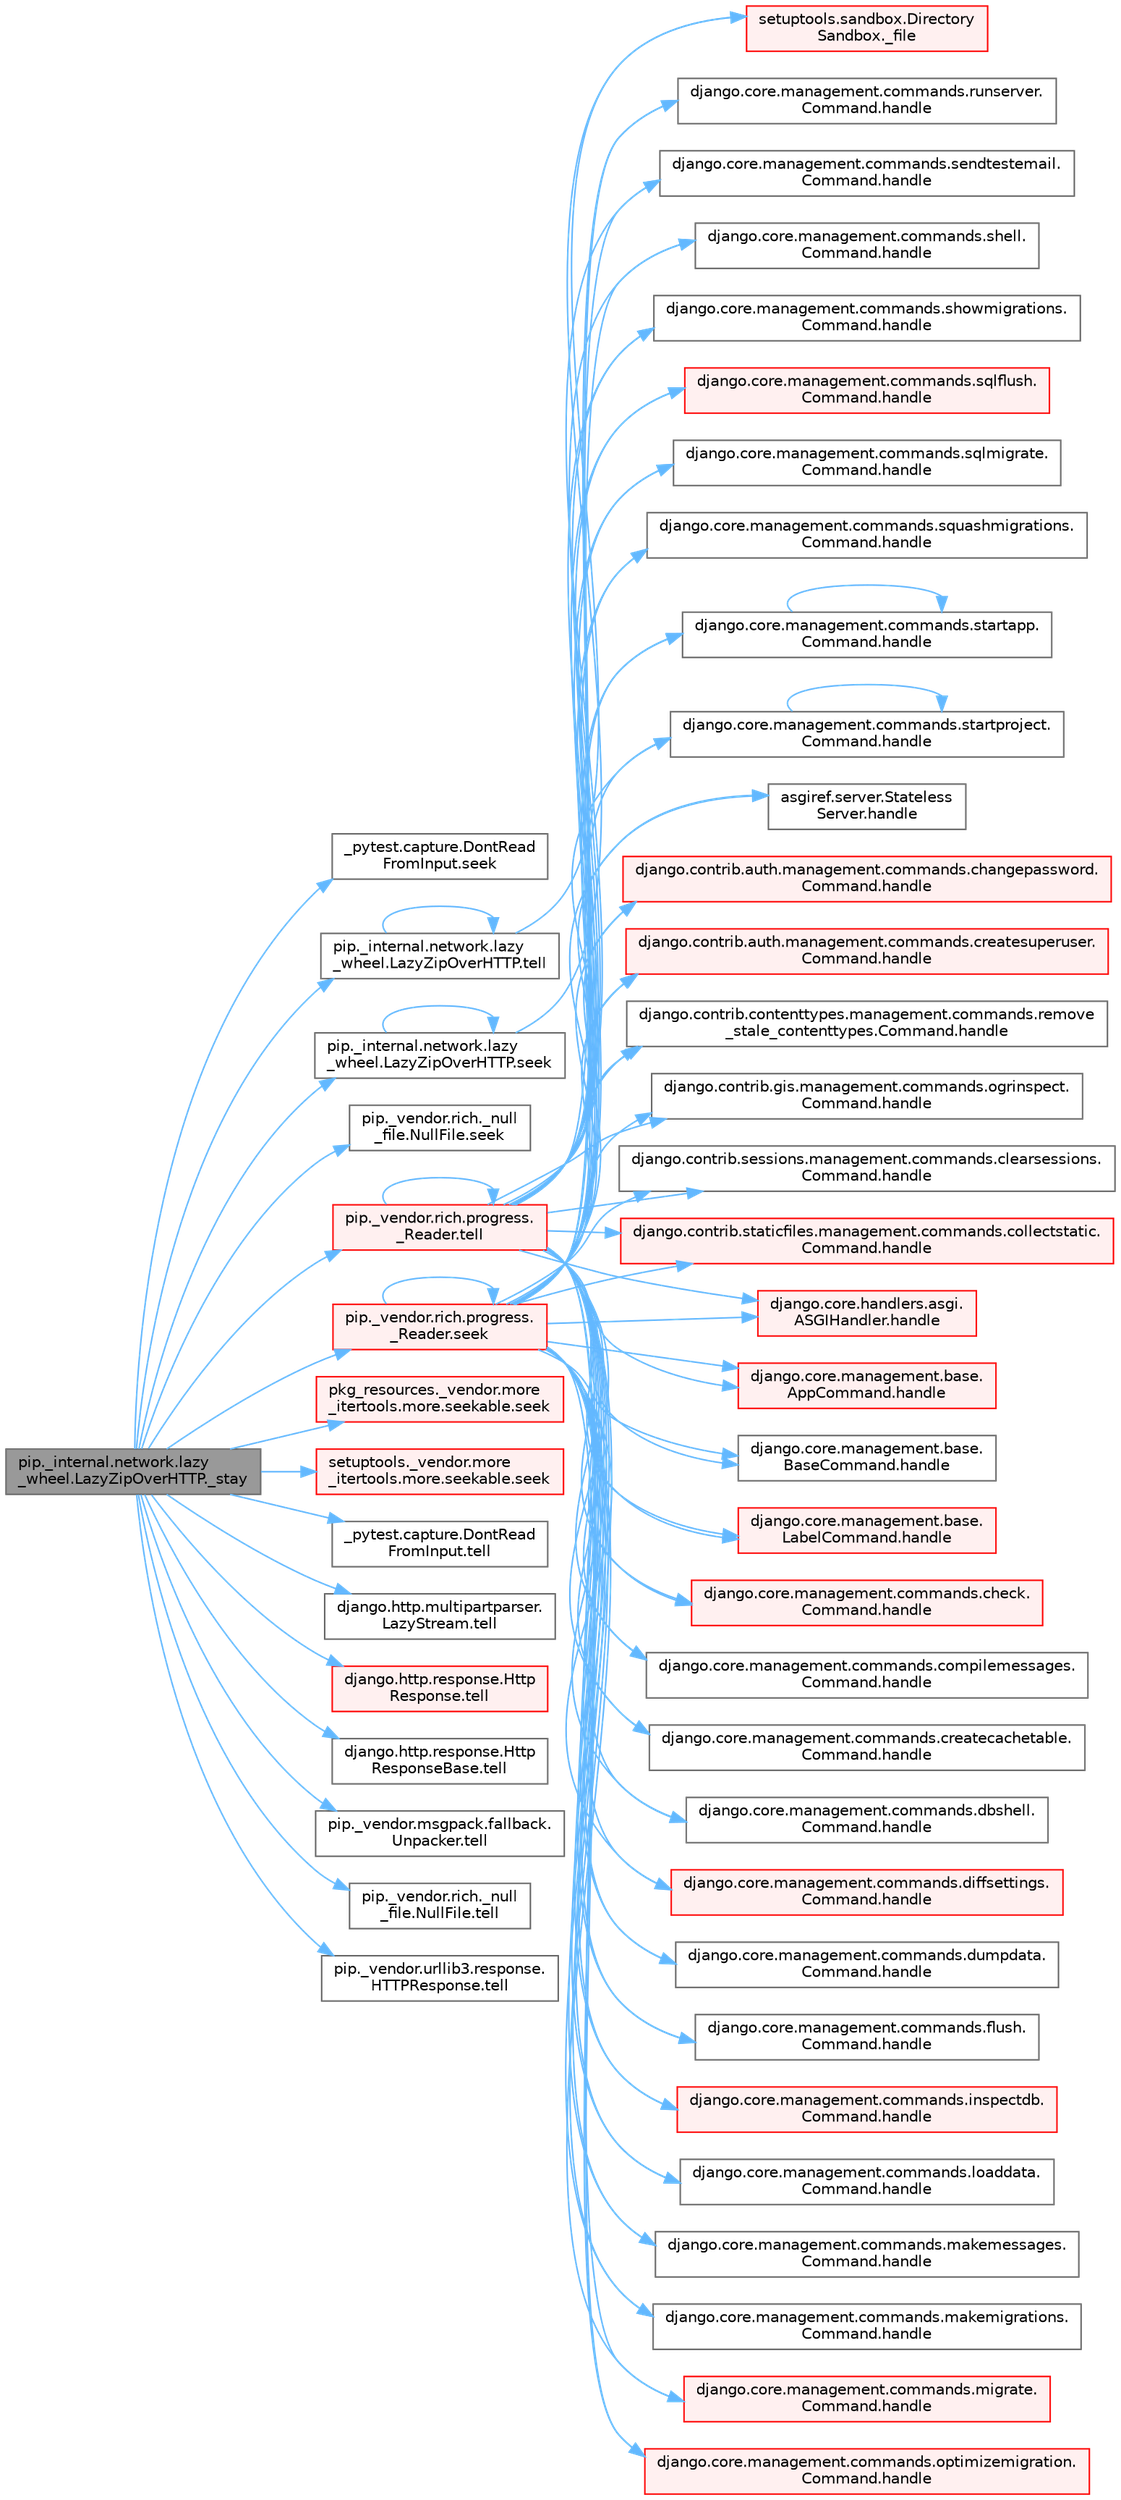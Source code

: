digraph "pip._internal.network.lazy_wheel.LazyZipOverHTTP._stay"
{
 // LATEX_PDF_SIZE
  bgcolor="transparent";
  edge [fontname=Helvetica,fontsize=10,labelfontname=Helvetica,labelfontsize=10];
  node [fontname=Helvetica,fontsize=10,shape=box,height=0.2,width=0.4];
  rankdir="LR";
  Node1 [id="Node000001",label="pip._internal.network.lazy\l_wheel.LazyZipOverHTTP._stay",height=0.2,width=0.4,color="gray40", fillcolor="grey60", style="filled", fontcolor="black",tooltip=" "];
  Node1 -> Node2 [id="edge1_Node000001_Node000002",color="steelblue1",style="solid",tooltip=" "];
  Node2 [id="Node000002",label="_pytest.capture.DontRead\lFromInput.seek",height=0.2,width=0.4,color="grey40", fillcolor="white", style="filled",URL="$class__pytest_1_1capture_1_1_dont_read_from_input.html#ad64c2c2ee226dfd47d613334303ea339",tooltip=" "];
  Node1 -> Node3 [id="edge2_Node000001_Node000003",color="steelblue1",style="solid",tooltip=" "];
  Node3 [id="Node000003",label="pip._internal.network.lazy\l_wheel.LazyZipOverHTTP.seek",height=0.2,width=0.4,color="grey40", fillcolor="white", style="filled",URL="$classpip_1_1__internal_1_1network_1_1lazy__wheel_1_1_lazy_zip_over_h_t_t_p.html#ada98bb65dd121f36ea9da51a44a9e22f",tooltip=" "];
  Node3 -> Node4 [id="edge3_Node000003_Node000004",color="steelblue1",style="solid",tooltip=" "];
  Node4 [id="Node000004",label="setuptools.sandbox.Directory\lSandbox._file",height=0.2,width=0.4,color="red", fillcolor="#FFF0F0", style="filled",URL="$classsetuptools_1_1sandbox_1_1_directory_sandbox.html#acf799106ef73553cbfdf57cc16babd98",tooltip=" "];
  Node3 -> Node3 [id="edge4_Node000003_Node000003",color="steelblue1",style="solid",tooltip=" "];
  Node1 -> Node7 [id="edge5_Node000001_Node000007",color="steelblue1",style="solid",tooltip=" "];
  Node7 [id="Node000007",label="pip._vendor.rich._null\l_file.NullFile.seek",height=0.2,width=0.4,color="grey40", fillcolor="white", style="filled",URL="$classpip_1_1__vendor_1_1rich_1_1__null__file_1_1_null_file.html#aba95a7be77f8ed1d9abc7643996bf6b0",tooltip=" "];
  Node1 -> Node8 [id="edge6_Node000001_Node000008",color="steelblue1",style="solid",tooltip=" "];
  Node8 [id="Node000008",label="pip._vendor.rich.progress.\l_Reader.seek",height=0.2,width=0.4,color="red", fillcolor="#FFF0F0", style="filled",URL="$classpip_1_1__vendor_1_1rich_1_1progress_1_1___reader.html#a8577bcef22b050ec6d7b7cb2ce1b9053",tooltip=" "];
  Node8 -> Node9 [id="edge7_Node000008_Node000009",color="steelblue1",style="solid",tooltip=" "];
  Node9 [id="Node000009",label="asgiref.server.Stateless\lServer.handle",height=0.2,width=0.4,color="grey40", fillcolor="white", style="filled",URL="$classasgiref_1_1server_1_1_stateless_server.html#a35cf023938b43f40945fa4c4072ffbc1",tooltip=" "];
  Node8 -> Node10 [id="edge8_Node000008_Node000010",color="steelblue1",style="solid",tooltip=" "];
  Node10 [id="Node000010",label="django.contrib.auth.management.commands.changepassword.\lCommand.handle",height=0.2,width=0.4,color="red", fillcolor="#FFF0F0", style="filled",URL="$classdjango_1_1contrib_1_1auth_1_1management_1_1commands_1_1changepassword_1_1_command.html#a8967db67e9ba34055e8053ad062d9006",tooltip=" "];
  Node8 -> Node12 [id="edge9_Node000008_Node000012",color="steelblue1",style="solid",tooltip=" "];
  Node12 [id="Node000012",label="django.contrib.auth.management.commands.createsuperuser.\lCommand.handle",height=0.2,width=0.4,color="red", fillcolor="#FFF0F0", style="filled",URL="$classdjango_1_1contrib_1_1auth_1_1management_1_1commands_1_1createsuperuser_1_1_command.html#acc63f22a8181da25db0750a091470287",tooltip=" "];
  Node8 -> Node16 [id="edge10_Node000008_Node000016",color="steelblue1",style="solid",tooltip=" "];
  Node16 [id="Node000016",label="django.contrib.contenttypes.management.commands.remove\l_stale_contenttypes.Command.handle",height=0.2,width=0.4,color="grey40", fillcolor="white", style="filled",URL="$classdjango_1_1contrib_1_1contenttypes_1_1management_1_1commands_1_1remove__stale__contenttypes_1_1_command.html#a4877da71ed28ae791e138ba2fbf1dffe",tooltip=" "];
  Node8 -> Node17 [id="edge11_Node000008_Node000017",color="steelblue1",style="solid",tooltip=" "];
  Node17 [id="Node000017",label="django.contrib.gis.management.commands.ogrinspect.\lCommand.handle",height=0.2,width=0.4,color="grey40", fillcolor="white", style="filled",URL="$classdjango_1_1contrib_1_1gis_1_1management_1_1commands_1_1ogrinspect_1_1_command.html#ae6396324a38c7fcad96d9521034036b7",tooltip=" "];
  Node8 -> Node18 [id="edge12_Node000008_Node000018",color="steelblue1",style="solid",tooltip=" "];
  Node18 [id="Node000018",label="django.contrib.sessions.management.commands.clearsessions.\lCommand.handle",height=0.2,width=0.4,color="grey40", fillcolor="white", style="filled",URL="$classdjango_1_1contrib_1_1sessions_1_1management_1_1commands_1_1clearsessions_1_1_command.html#a729564a5d4b467fcc23bc0f9a4fa07c8",tooltip=" "];
  Node8 -> Node19 [id="edge13_Node000008_Node000019",color="steelblue1",style="solid",tooltip=" "];
  Node19 [id="Node000019",label="django.contrib.staticfiles.management.commands.collectstatic.\lCommand.handle",height=0.2,width=0.4,color="red", fillcolor="#FFF0F0", style="filled",URL="$classdjango_1_1contrib_1_1staticfiles_1_1management_1_1commands_1_1collectstatic_1_1_command.html#a77042fe151f5e5c26990bdd187c9f21e",tooltip=" "];
  Node8 -> Node713 [id="edge14_Node000008_Node000713",color="steelblue1",style="solid",tooltip=" "];
  Node713 [id="Node000713",label="django.core.handlers.asgi.\lASGIHandler.handle",height=0.2,width=0.4,color="red", fillcolor="#FFF0F0", style="filled",URL="$classdjango_1_1core_1_1handlers_1_1asgi_1_1_a_s_g_i_handler.html#ab8bd4217b27960d333b61f7311b7f8ee",tooltip=" "];
  Node8 -> Node723 [id="edge15_Node000008_Node000723",color="steelblue1",style="solid",tooltip=" "];
  Node723 [id="Node000723",label="django.core.management.base.\lAppCommand.handle",height=0.2,width=0.4,color="red", fillcolor="#FFF0F0", style="filled",URL="$classdjango_1_1core_1_1management_1_1base_1_1_app_command.html#ae9ba2e4e61b6a84c5937979789996637",tooltip=" "];
  Node8 -> Node726 [id="edge16_Node000008_Node000726",color="steelblue1",style="solid",tooltip=" "];
  Node726 [id="Node000726",label="django.core.management.base.\lBaseCommand.handle",height=0.2,width=0.4,color="grey40", fillcolor="white", style="filled",URL="$classdjango_1_1core_1_1management_1_1base_1_1_base_command.html#a52656ddf33d25f682f484c5d505a811d",tooltip=" "];
  Node8 -> Node727 [id="edge17_Node000008_Node000727",color="steelblue1",style="solid",tooltip=" "];
  Node727 [id="Node000727",label="django.core.management.base.\lLabelCommand.handle",height=0.2,width=0.4,color="red", fillcolor="#FFF0F0", style="filled",URL="$classdjango_1_1core_1_1management_1_1base_1_1_label_command.html#a5c44b4382ba6b7ead19c692f18811a09",tooltip=" "];
  Node8 -> Node730 [id="edge18_Node000008_Node000730",color="steelblue1",style="solid",tooltip=" "];
  Node730 [id="Node000730",label="django.core.management.commands.check.\lCommand.handle",height=0.2,width=0.4,color="red", fillcolor="#FFF0F0", style="filled",URL="$classdjango_1_1core_1_1management_1_1commands_1_1check_1_1_command.html#a4170f8ebcb94254dfffabf874e7c8a37",tooltip=" "];
  Node8 -> Node3096 [id="edge19_Node000008_Node003096",color="steelblue1",style="solid",tooltip=" "];
  Node3096 [id="Node003096",label="django.core.management.commands.compilemessages.\lCommand.handle",height=0.2,width=0.4,color="grey40", fillcolor="white", style="filled",URL="$classdjango_1_1core_1_1management_1_1commands_1_1compilemessages_1_1_command.html#a9567423b370d867833616c271a896ea4",tooltip=" "];
  Node8 -> Node3097 [id="edge20_Node000008_Node003097",color="steelblue1",style="solid",tooltip=" "];
  Node3097 [id="Node003097",label="django.core.management.commands.createcachetable.\lCommand.handle",height=0.2,width=0.4,color="grey40", fillcolor="white", style="filled",URL="$classdjango_1_1core_1_1management_1_1commands_1_1createcachetable_1_1_command.html#ac8cec4d5951f73d3fbebaa3c1ed5d018",tooltip=" "];
  Node8 -> Node3098 [id="edge21_Node000008_Node003098",color="steelblue1",style="solid",tooltip=" "];
  Node3098 [id="Node003098",label="django.core.management.commands.dbshell.\lCommand.handle",height=0.2,width=0.4,color="grey40", fillcolor="white", style="filled",URL="$classdjango_1_1core_1_1management_1_1commands_1_1dbshell_1_1_command.html#a91779bec0f76dbee6a02931805fd27cc",tooltip=" "];
  Node8 -> Node3099 [id="edge22_Node000008_Node003099",color="steelblue1",style="solid",tooltip=" "];
  Node3099 [id="Node003099",label="django.core.management.commands.diffsettings.\lCommand.handle",height=0.2,width=0.4,color="red", fillcolor="#FFF0F0", style="filled",URL="$classdjango_1_1core_1_1management_1_1commands_1_1diffsettings_1_1_command.html#aee3bf2e90e75bf3e5764ab1803632a9a",tooltip=" "];
  Node8 -> Node3101 [id="edge23_Node000008_Node003101",color="steelblue1",style="solid",tooltip=" "];
  Node3101 [id="Node003101",label="django.core.management.commands.dumpdata.\lCommand.handle",height=0.2,width=0.4,color="grey40", fillcolor="white", style="filled",URL="$classdjango_1_1core_1_1management_1_1commands_1_1dumpdata_1_1_command.html#a22426384e97349e4c9682023ae722caa",tooltip=" "];
  Node8 -> Node3102 [id="edge24_Node000008_Node003102",color="steelblue1",style="solid",tooltip=" "];
  Node3102 [id="Node003102",label="django.core.management.commands.flush.\lCommand.handle",height=0.2,width=0.4,color="grey40", fillcolor="white", style="filled",URL="$classdjango_1_1core_1_1management_1_1commands_1_1flush_1_1_command.html#a588f5474800a8da0685eb6a9f0bb8224",tooltip=" "];
  Node8 -> Node3103 [id="edge25_Node000008_Node003103",color="steelblue1",style="solid",tooltip=" "];
  Node3103 [id="Node003103",label="django.core.management.commands.inspectdb.\lCommand.handle",height=0.2,width=0.4,color="red", fillcolor="#FFF0F0", style="filled",URL="$classdjango_1_1core_1_1management_1_1commands_1_1inspectdb_1_1_command.html#a668a81e8e42d3dafc2d6e00ac61e1dab",tooltip=" "];
  Node8 -> Node3116 [id="edge26_Node000008_Node003116",color="steelblue1",style="solid",tooltip=" "];
  Node3116 [id="Node003116",label="django.core.management.commands.loaddata.\lCommand.handle",height=0.2,width=0.4,color="grey40", fillcolor="white", style="filled",URL="$classdjango_1_1core_1_1management_1_1commands_1_1loaddata_1_1_command.html#a72ede845c482467e0484e2fdeebc4a42",tooltip=" "];
  Node8 -> Node3117 [id="edge27_Node000008_Node003117",color="steelblue1",style="solid",tooltip=" "];
  Node3117 [id="Node003117",label="django.core.management.commands.makemessages.\lCommand.handle",height=0.2,width=0.4,color="grey40", fillcolor="white", style="filled",URL="$classdjango_1_1core_1_1management_1_1commands_1_1makemessages_1_1_command.html#a10de58af9924679bd2c747fa210ac674",tooltip=" "];
  Node8 -> Node3118 [id="edge28_Node000008_Node003118",color="steelblue1",style="solid",tooltip=" "];
  Node3118 [id="Node003118",label="django.core.management.commands.makemigrations.\lCommand.handle",height=0.2,width=0.4,color="grey40", fillcolor="white", style="filled",URL="$classdjango_1_1core_1_1management_1_1commands_1_1makemigrations_1_1_command.html#ab5e944d112a1c969d97ff2625e4f2f4d",tooltip=" "];
  Node8 -> Node3119 [id="edge29_Node000008_Node003119",color="steelblue1",style="solid",tooltip=" "];
  Node3119 [id="Node003119",label="django.core.management.commands.migrate.\lCommand.handle",height=0.2,width=0.4,color="red", fillcolor="#FFF0F0", style="filled",URL="$classdjango_1_1core_1_1management_1_1commands_1_1migrate_1_1_command.html#a659ec347367471d5c828fc3520ebc0fa",tooltip=" "];
  Node8 -> Node3120 [id="edge30_Node000008_Node003120",color="steelblue1",style="solid",tooltip=" "];
  Node3120 [id="Node003120",label="django.core.management.commands.optimizemigration.\lCommand.handle",height=0.2,width=0.4,color="red", fillcolor="#FFF0F0", style="filled",URL="$classdjango_1_1core_1_1management_1_1commands_1_1optimizemigration_1_1_command.html#aad48454ff16af042fe3eafb74f18bd2d",tooltip=" "];
  Node8 -> Node3121 [id="edge31_Node000008_Node003121",color="steelblue1",style="solid",tooltip=" "];
  Node3121 [id="Node003121",label="django.core.management.commands.runserver.\lCommand.handle",height=0.2,width=0.4,color="grey40", fillcolor="white", style="filled",URL="$classdjango_1_1core_1_1management_1_1commands_1_1runserver_1_1_command.html#ae12b29ba60ddf9ac264355e8de072af9",tooltip=" "];
  Node8 -> Node3122 [id="edge32_Node000008_Node003122",color="steelblue1",style="solid",tooltip=" "];
  Node3122 [id="Node003122",label="django.core.management.commands.sendtestemail.\lCommand.handle",height=0.2,width=0.4,color="grey40", fillcolor="white", style="filled",URL="$classdjango_1_1core_1_1management_1_1commands_1_1sendtestemail_1_1_command.html#aaa80e8ffebec9a8b315828cd39935042",tooltip=" "];
  Node8 -> Node3123 [id="edge33_Node000008_Node003123",color="steelblue1",style="solid",tooltip=" "];
  Node3123 [id="Node003123",label="django.core.management.commands.shell.\lCommand.handle",height=0.2,width=0.4,color="grey40", fillcolor="white", style="filled",URL="$classdjango_1_1core_1_1management_1_1commands_1_1shell_1_1_command.html#aabeac47a7a91f53cc4df73e4530144e7",tooltip=" "];
  Node8 -> Node3124 [id="edge34_Node000008_Node003124",color="steelblue1",style="solid",tooltip=" "];
  Node3124 [id="Node003124",label="django.core.management.commands.showmigrations.\lCommand.handle",height=0.2,width=0.4,color="grey40", fillcolor="white", style="filled",URL="$classdjango_1_1core_1_1management_1_1commands_1_1showmigrations_1_1_command.html#a8da90881bf50eeb72240a450f2ab4775",tooltip=" "];
  Node8 -> Node3125 [id="edge35_Node000008_Node003125",color="steelblue1",style="solid",tooltip=" "];
  Node3125 [id="Node003125",label="django.core.management.commands.sqlflush.\lCommand.handle",height=0.2,width=0.4,color="red", fillcolor="#FFF0F0", style="filled",URL="$classdjango_1_1core_1_1management_1_1commands_1_1sqlflush_1_1_command.html#a29eeac6c5f1e914695f34b99149ba2bf",tooltip=" "];
  Node8 -> Node3126 [id="edge36_Node000008_Node003126",color="steelblue1",style="solid",tooltip=" "];
  Node3126 [id="Node003126",label="django.core.management.commands.sqlmigrate.\lCommand.handle",height=0.2,width=0.4,color="grey40", fillcolor="white", style="filled",URL="$classdjango_1_1core_1_1management_1_1commands_1_1sqlmigrate_1_1_command.html#a45808df3ca77fee1b3352a7c7d726324",tooltip=" "];
  Node8 -> Node3127 [id="edge37_Node000008_Node003127",color="steelblue1",style="solid",tooltip=" "];
  Node3127 [id="Node003127",label="django.core.management.commands.squashmigrations.\lCommand.handle",height=0.2,width=0.4,color="grey40", fillcolor="white", style="filled",URL="$classdjango_1_1core_1_1management_1_1commands_1_1squashmigrations_1_1_command.html#addb0b909d1ea64fb8694d253c4dfda6f",tooltip=" "];
  Node8 -> Node3128 [id="edge38_Node000008_Node003128",color="steelblue1",style="solid",tooltip=" "];
  Node3128 [id="Node003128",label="django.core.management.commands.startapp.\lCommand.handle",height=0.2,width=0.4,color="grey40", fillcolor="white", style="filled",URL="$classdjango_1_1core_1_1management_1_1commands_1_1startapp_1_1_command.html#af9042fd91e810384b3c75baa209bfdd2",tooltip=" "];
  Node3128 -> Node3128 [id="edge39_Node003128_Node003128",color="steelblue1",style="solid",tooltip=" "];
  Node8 -> Node3129 [id="edge40_Node000008_Node003129",color="steelblue1",style="solid",tooltip=" "];
  Node3129 [id="Node003129",label="django.core.management.commands.startproject.\lCommand.handle",height=0.2,width=0.4,color="grey40", fillcolor="white", style="filled",URL="$classdjango_1_1core_1_1management_1_1commands_1_1startproject_1_1_command.html#ad05f059b3c977996fd95a60cad73a321",tooltip=" "];
  Node3129 -> Node3129 [id="edge41_Node003129_Node003129",color="steelblue1",style="solid",tooltip=" "];
  Node8 -> Node8 [id="edge42_Node000008_Node000008",color="steelblue1",style="solid",tooltip=" "];
  Node1 -> Node257 [id="edge43_Node000001_Node000257",color="steelblue1",style="solid",tooltip=" "];
  Node257 [id="Node000257",label="pkg_resources._vendor.more\l_itertools.more.seekable.seek",height=0.2,width=0.4,color="red", fillcolor="#FFF0F0", style="filled",URL="$classpkg__resources_1_1__vendor_1_1more__itertools_1_1more_1_1seekable.html#a43fb97405b207943d88386dbde476ab8",tooltip=" "];
  Node1 -> Node260 [id="edge44_Node000001_Node000260",color="steelblue1",style="solid",tooltip=" "];
  Node260 [id="Node000260",label="setuptools._vendor.more\l_itertools.more.seekable.seek",height=0.2,width=0.4,color="red", fillcolor="#FFF0F0", style="filled",URL="$classsetuptools_1_1__vendor_1_1more__itertools_1_1more_1_1seekable.html#a0b97c973a001206b613aceec779eae34",tooltip=" "];
  Node1 -> Node4295 [id="edge45_Node000001_Node004295",color="steelblue1",style="solid",tooltip=" "];
  Node4295 [id="Node004295",label="_pytest.capture.DontRead\lFromInput.tell",height=0.2,width=0.4,color="grey40", fillcolor="white", style="filled",URL="$class__pytest_1_1capture_1_1_dont_read_from_input.html#aa7b2de0d7851f2763c05f4f00099eef0",tooltip=" "];
  Node1 -> Node4296 [id="edge46_Node000001_Node004296",color="steelblue1",style="solid",tooltip=" "];
  Node4296 [id="Node004296",label="django.http.multipartparser.\lLazyStream.tell",height=0.2,width=0.4,color="grey40", fillcolor="white", style="filled",URL="$classdjango_1_1http_1_1multipartparser_1_1_lazy_stream.html#a041c0b87d9478cc8f8d6d9782e8ca314",tooltip=" "];
  Node1 -> Node4297 [id="edge47_Node000001_Node004297",color="steelblue1",style="solid",tooltip=" "];
  Node4297 [id="Node004297",label="django.http.response.Http\lResponse.tell",height=0.2,width=0.4,color="red", fillcolor="#FFF0F0", style="filled",URL="$classdjango_1_1http_1_1response_1_1_http_response.html#a3ebb80b8c6b34a25d50f6fe713c8a050",tooltip=" "];
  Node1 -> Node4298 [id="edge48_Node000001_Node004298",color="steelblue1",style="solid",tooltip=" "];
  Node4298 [id="Node004298",label="django.http.response.Http\lResponseBase.tell",height=0.2,width=0.4,color="grey40", fillcolor="white", style="filled",URL="$classdjango_1_1http_1_1response_1_1_http_response_base.html#a7ccc0b9bde9506f5fd208f1af298d399",tooltip=" "];
  Node1 -> Node4299 [id="edge49_Node000001_Node004299",color="steelblue1",style="solid",tooltip=" "];
  Node4299 [id="Node004299",label="pip._internal.network.lazy\l_wheel.LazyZipOverHTTP.tell",height=0.2,width=0.4,color="grey40", fillcolor="white", style="filled",URL="$classpip_1_1__internal_1_1network_1_1lazy__wheel_1_1_lazy_zip_over_h_t_t_p.html#a14b809a6fc259fe59f16bb978c9efda0",tooltip=" "];
  Node4299 -> Node4 [id="edge50_Node004299_Node000004",color="steelblue1",style="solid",tooltip=" "];
  Node4299 -> Node4299 [id="edge51_Node004299_Node004299",color="steelblue1",style="solid",tooltip=" "];
  Node1 -> Node4300 [id="edge52_Node000001_Node004300",color="steelblue1",style="solid",tooltip=" "];
  Node4300 [id="Node004300",label="pip._vendor.msgpack.fallback.\lUnpacker.tell",height=0.2,width=0.4,color="grey40", fillcolor="white", style="filled",URL="$classpip_1_1__vendor_1_1msgpack_1_1fallback_1_1_unpacker.html#ac3aae11ddcd9737659bace1d5991fc60",tooltip=" "];
  Node1 -> Node4301 [id="edge53_Node000001_Node004301",color="steelblue1",style="solid",tooltip=" "];
  Node4301 [id="Node004301",label="pip._vendor.rich._null\l_file.NullFile.tell",height=0.2,width=0.4,color="grey40", fillcolor="white", style="filled",URL="$classpip_1_1__vendor_1_1rich_1_1__null__file_1_1_null_file.html#aa2f738f1ef99100860a7be077642bd78",tooltip=" "];
  Node1 -> Node4302 [id="edge54_Node000001_Node004302",color="steelblue1",style="solid",tooltip=" "];
  Node4302 [id="Node004302",label="pip._vendor.rich.progress.\l_Reader.tell",height=0.2,width=0.4,color="red", fillcolor="#FFF0F0", style="filled",URL="$classpip_1_1__vendor_1_1rich_1_1progress_1_1___reader.html#a4ec4039f47700772d40242efb68da47e",tooltip=" "];
  Node4302 -> Node9 [id="edge55_Node004302_Node000009",color="steelblue1",style="solid",tooltip=" "];
  Node4302 -> Node10 [id="edge56_Node004302_Node000010",color="steelblue1",style="solid",tooltip=" "];
  Node4302 -> Node12 [id="edge57_Node004302_Node000012",color="steelblue1",style="solid",tooltip=" "];
  Node4302 -> Node16 [id="edge58_Node004302_Node000016",color="steelblue1",style="solid",tooltip=" "];
  Node4302 -> Node17 [id="edge59_Node004302_Node000017",color="steelblue1",style="solid",tooltip=" "];
  Node4302 -> Node18 [id="edge60_Node004302_Node000018",color="steelblue1",style="solid",tooltip=" "];
  Node4302 -> Node19 [id="edge61_Node004302_Node000019",color="steelblue1",style="solid",tooltip=" "];
  Node4302 -> Node713 [id="edge62_Node004302_Node000713",color="steelblue1",style="solid",tooltip=" "];
  Node4302 -> Node723 [id="edge63_Node004302_Node000723",color="steelblue1",style="solid",tooltip=" "];
  Node4302 -> Node726 [id="edge64_Node004302_Node000726",color="steelblue1",style="solid",tooltip=" "];
  Node4302 -> Node727 [id="edge65_Node004302_Node000727",color="steelblue1",style="solid",tooltip=" "];
  Node4302 -> Node730 [id="edge66_Node004302_Node000730",color="steelblue1",style="solid",tooltip=" "];
  Node4302 -> Node3096 [id="edge67_Node004302_Node003096",color="steelblue1",style="solid",tooltip=" "];
  Node4302 -> Node3097 [id="edge68_Node004302_Node003097",color="steelblue1",style="solid",tooltip=" "];
  Node4302 -> Node3098 [id="edge69_Node004302_Node003098",color="steelblue1",style="solid",tooltip=" "];
  Node4302 -> Node3099 [id="edge70_Node004302_Node003099",color="steelblue1",style="solid",tooltip=" "];
  Node4302 -> Node3101 [id="edge71_Node004302_Node003101",color="steelblue1",style="solid",tooltip=" "];
  Node4302 -> Node3102 [id="edge72_Node004302_Node003102",color="steelblue1",style="solid",tooltip=" "];
  Node4302 -> Node3103 [id="edge73_Node004302_Node003103",color="steelblue1",style="solid",tooltip=" "];
  Node4302 -> Node3116 [id="edge74_Node004302_Node003116",color="steelblue1",style="solid",tooltip=" "];
  Node4302 -> Node3117 [id="edge75_Node004302_Node003117",color="steelblue1",style="solid",tooltip=" "];
  Node4302 -> Node3118 [id="edge76_Node004302_Node003118",color="steelblue1",style="solid",tooltip=" "];
  Node4302 -> Node3119 [id="edge77_Node004302_Node003119",color="steelblue1",style="solid",tooltip=" "];
  Node4302 -> Node3120 [id="edge78_Node004302_Node003120",color="steelblue1",style="solid",tooltip=" "];
  Node4302 -> Node3121 [id="edge79_Node004302_Node003121",color="steelblue1",style="solid",tooltip=" "];
  Node4302 -> Node3122 [id="edge80_Node004302_Node003122",color="steelblue1",style="solid",tooltip=" "];
  Node4302 -> Node3123 [id="edge81_Node004302_Node003123",color="steelblue1",style="solid",tooltip=" "];
  Node4302 -> Node3124 [id="edge82_Node004302_Node003124",color="steelblue1",style="solid",tooltip=" "];
  Node4302 -> Node3125 [id="edge83_Node004302_Node003125",color="steelblue1",style="solid",tooltip=" "];
  Node4302 -> Node3126 [id="edge84_Node004302_Node003126",color="steelblue1",style="solid",tooltip=" "];
  Node4302 -> Node3127 [id="edge85_Node004302_Node003127",color="steelblue1",style="solid",tooltip=" "];
  Node4302 -> Node3128 [id="edge86_Node004302_Node003128",color="steelblue1",style="solid",tooltip=" "];
  Node4302 -> Node3129 [id="edge87_Node004302_Node003129",color="steelblue1",style="solid",tooltip=" "];
  Node4302 -> Node4302 [id="edge88_Node004302_Node004302",color="steelblue1",style="solid",tooltip=" "];
  Node1 -> Node4303 [id="edge89_Node000001_Node004303",color="steelblue1",style="solid",tooltip=" "];
  Node4303 [id="Node004303",label="pip._vendor.urllib3.response.\lHTTPResponse.tell",height=0.2,width=0.4,color="grey40", fillcolor="white", style="filled",URL="$classpip_1_1__vendor_1_1urllib3_1_1response_1_1_h_t_t_p_response.html#a364cafc5e7b9838c122887df2aba1d80",tooltip=" "];
}
